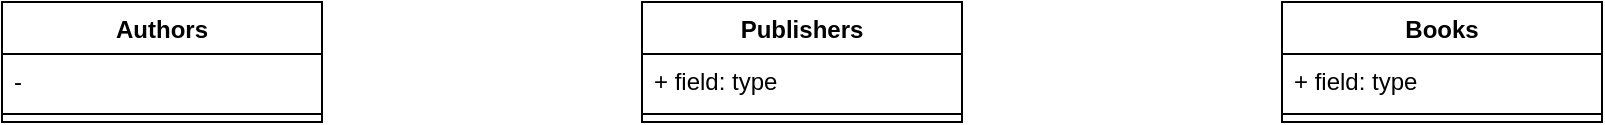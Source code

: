 <mxfile version="26.0.10">
  <diagram name="Page-1" id="AY8GsphdGGkhdhbsNu-i">
    <mxGraphModel dx="1101" dy="630" grid="1" gridSize="10" guides="1" tooltips="1" connect="1" arrows="1" fold="1" page="1" pageScale="1" pageWidth="1200" pageHeight="1600" math="0" shadow="0">
      <root>
        <mxCell id="0" />
        <mxCell id="1" parent="0" />
        <mxCell id="bSKZDxzApxe-UVH7sk6O-2" value="Authors" style="swimlane;fontStyle=1;align=center;verticalAlign=top;childLayout=stackLayout;horizontal=1;startSize=26;horizontalStack=0;resizeParent=1;resizeParentMax=0;resizeLast=0;collapsible=1;marginBottom=0;whiteSpace=wrap;html=1;" vertex="1" parent="1">
          <mxGeometry x="200" y="200" width="160" height="60" as="geometry" />
        </mxCell>
        <mxCell id="bSKZDxzApxe-UVH7sk6O-3" value="-" style="text;strokeColor=none;fillColor=none;align=left;verticalAlign=top;spacingLeft=4;spacingRight=4;overflow=hidden;rotatable=0;points=[[0,0.5],[1,0.5]];portConstraint=eastwest;whiteSpace=wrap;html=1;" vertex="1" parent="bSKZDxzApxe-UVH7sk6O-2">
          <mxGeometry y="26" width="160" height="26" as="geometry" />
        </mxCell>
        <mxCell id="bSKZDxzApxe-UVH7sk6O-4" value="" style="line;strokeWidth=1;fillColor=none;align=left;verticalAlign=middle;spacingTop=-1;spacingLeft=3;spacingRight=3;rotatable=0;labelPosition=right;points=[];portConstraint=eastwest;strokeColor=inherit;" vertex="1" parent="bSKZDxzApxe-UVH7sk6O-2">
          <mxGeometry y="52" width="160" height="8" as="geometry" />
        </mxCell>
        <mxCell id="bSKZDxzApxe-UVH7sk6O-6" value="Publishers" style="swimlane;fontStyle=1;align=center;verticalAlign=top;childLayout=stackLayout;horizontal=1;startSize=26;horizontalStack=0;resizeParent=1;resizeParentMax=0;resizeLast=0;collapsible=1;marginBottom=0;whiteSpace=wrap;html=1;" vertex="1" parent="1">
          <mxGeometry x="520" y="200" width="160" height="60" as="geometry" />
        </mxCell>
        <mxCell id="bSKZDxzApxe-UVH7sk6O-7" value="+ field: type" style="text;strokeColor=none;fillColor=none;align=left;verticalAlign=top;spacingLeft=4;spacingRight=4;overflow=hidden;rotatable=0;points=[[0,0.5],[1,0.5]];portConstraint=eastwest;whiteSpace=wrap;html=1;" vertex="1" parent="bSKZDxzApxe-UVH7sk6O-6">
          <mxGeometry y="26" width="160" height="26" as="geometry" />
        </mxCell>
        <mxCell id="bSKZDxzApxe-UVH7sk6O-8" value="" style="line;strokeWidth=1;fillColor=none;align=left;verticalAlign=middle;spacingTop=-1;spacingLeft=3;spacingRight=3;rotatable=0;labelPosition=right;points=[];portConstraint=eastwest;strokeColor=inherit;" vertex="1" parent="bSKZDxzApxe-UVH7sk6O-6">
          <mxGeometry y="52" width="160" height="8" as="geometry" />
        </mxCell>
        <mxCell id="bSKZDxzApxe-UVH7sk6O-10" value="Books" style="swimlane;fontStyle=1;align=center;verticalAlign=top;childLayout=stackLayout;horizontal=1;startSize=26;horizontalStack=0;resizeParent=1;resizeParentMax=0;resizeLast=0;collapsible=1;marginBottom=0;whiteSpace=wrap;html=1;" vertex="1" parent="1">
          <mxGeometry x="840" y="200" width="160" height="60" as="geometry" />
        </mxCell>
        <mxCell id="bSKZDxzApxe-UVH7sk6O-11" value="+ field: type" style="text;strokeColor=none;fillColor=none;align=left;verticalAlign=top;spacingLeft=4;spacingRight=4;overflow=hidden;rotatable=0;points=[[0,0.5],[1,0.5]];portConstraint=eastwest;whiteSpace=wrap;html=1;" vertex="1" parent="bSKZDxzApxe-UVH7sk6O-10">
          <mxGeometry y="26" width="160" height="26" as="geometry" />
        </mxCell>
        <mxCell id="bSKZDxzApxe-UVH7sk6O-12" value="" style="line;strokeWidth=1;fillColor=none;align=left;verticalAlign=middle;spacingTop=-1;spacingLeft=3;spacingRight=3;rotatable=0;labelPosition=right;points=[];portConstraint=eastwest;strokeColor=inherit;" vertex="1" parent="bSKZDxzApxe-UVH7sk6O-10">
          <mxGeometry y="52" width="160" height="8" as="geometry" />
        </mxCell>
      </root>
    </mxGraphModel>
  </diagram>
</mxfile>
